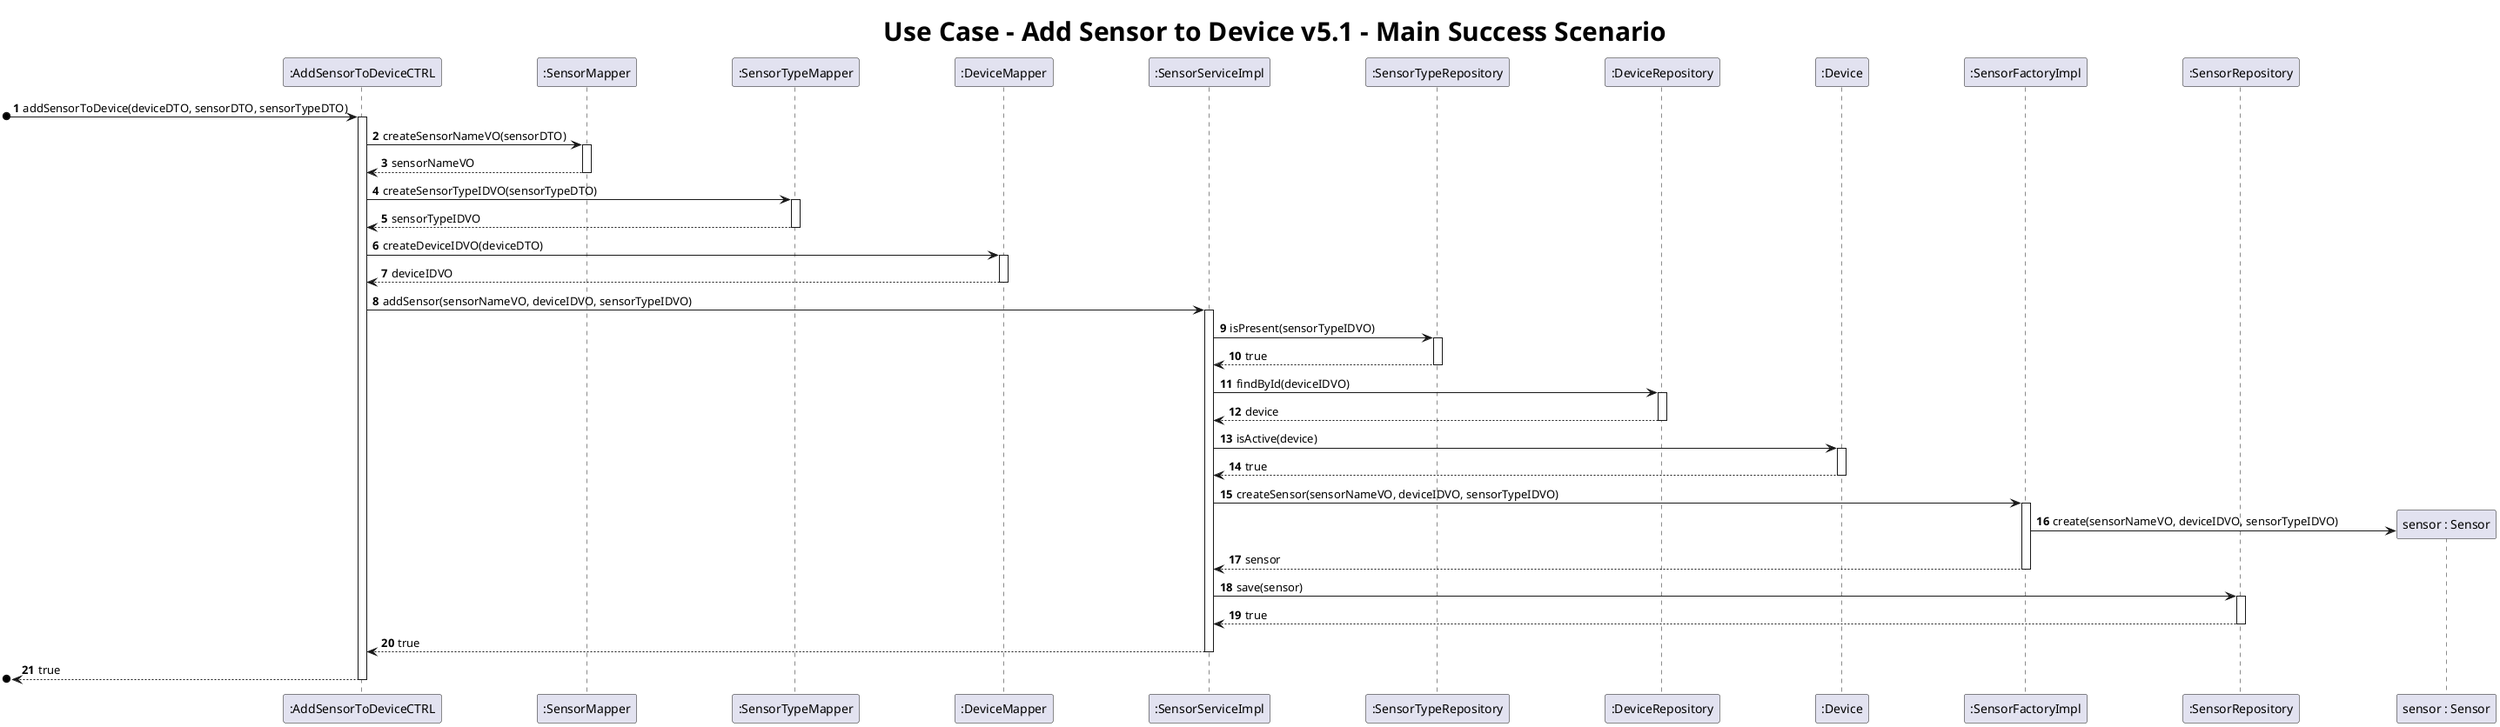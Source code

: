 @startuml
skinparam ParticipantPadding 50
    title <size:30> Use Case - Add Sensor to Device v5.1 - Main Success Scenario
    autonumber

participant ":AddSensorToDeviceCTRL" as C

participant ":SensorMapper" as SM
participant ":SensorTypeMapper" as STM
participant ":DeviceMapper" as DM
participant ":SensorServiceImpl" as SS
participant ":SensorTypeRepository" as STR
participant ":DeviceRepository" as DR
participant ":Device" as D
participant ":SensorFactoryImpl" as SF
participant ":SensorRepository" as SR
participant "sensor : Sensor" as S





[o-> C : addSensorToDevice(deviceDTO, sensorDTO, sensorTypeDTO)
activate C
C -> SM : createSensorNameVO(sensorDTO)
activate SM
SM --> C : sensorNameVO
deactivate SM
C -> STM : createSensorTypeIDVO(sensorTypeDTO)
activate STM
STM --> C : sensorTypeIDVO
deactivate STM
C -> DM : createDeviceIDVO(deviceDTO)
activate DM
DM --> C : deviceIDVO
deactivate DM
C -> SS : addSensor(sensorNameVO, deviceIDVO, sensorTypeIDVO)
activate SS
SS -> STR : isPresent(sensorTypeIDVO)
activate STR
STR --> SS : true
deactivate STR
SS -> DR : findById(deviceIDVO)
activate DR
DR --> SS : device
deactivate DR
SS -> D : isActive(device)
activate D
D --> SS : true
deactivate D
SS -> SF : createSensor(sensorNameVO, deviceIDVO, sensorTypeIDVO)
activate SF
SF -> S** : create(sensorNameVO, deviceIDVO, sensorTypeIDVO)
SF --> SS : sensor
deactivate SF
SS -> SR : save(sensor)
activate SR
SR --> SS : true
deactivate SR
SS --> C : true
deactivate SS
[o<-- C : true
deactivate C

@enduml